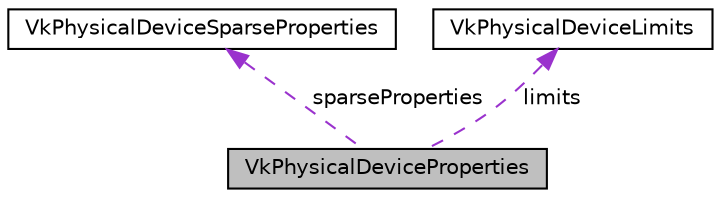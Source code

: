 digraph "VkPhysicalDeviceProperties"
{
 // LATEX_PDF_SIZE
  edge [fontname="Helvetica",fontsize="10",labelfontname="Helvetica",labelfontsize="10"];
  node [fontname="Helvetica",fontsize="10",shape=record];
  Node1 [label="VkPhysicalDeviceProperties",height=0.2,width=0.4,color="black", fillcolor="grey75", style="filled", fontcolor="black",tooltip=" "];
  Node2 -> Node1 [dir="back",color="darkorchid3",fontsize="10",style="dashed",label=" sparseProperties" ,fontname="Helvetica"];
  Node2 [label="VkPhysicalDeviceSparseProperties",height=0.2,width=0.4,color="black", fillcolor="white", style="filled",URL="$structVkPhysicalDeviceSparseProperties.html",tooltip=" "];
  Node3 -> Node1 [dir="back",color="darkorchid3",fontsize="10",style="dashed",label=" limits" ,fontname="Helvetica"];
  Node3 [label="VkPhysicalDeviceLimits",height=0.2,width=0.4,color="black", fillcolor="white", style="filled",URL="$structVkPhysicalDeviceLimits.html",tooltip=" "];
}

